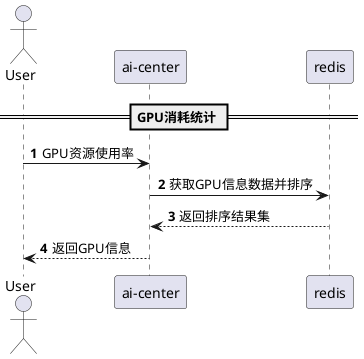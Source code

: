 @startuml
autonumber
== GPU消耗统计 ==
actor User as user
participant "ai-center" as center
participant "redis" as redis

user -> center : GPU资源使用率
center -> redis : 获取GPU信息数据并排序
center <-- redis : 返回排序结果集
center --> user : 返回GPU信息

@enduml